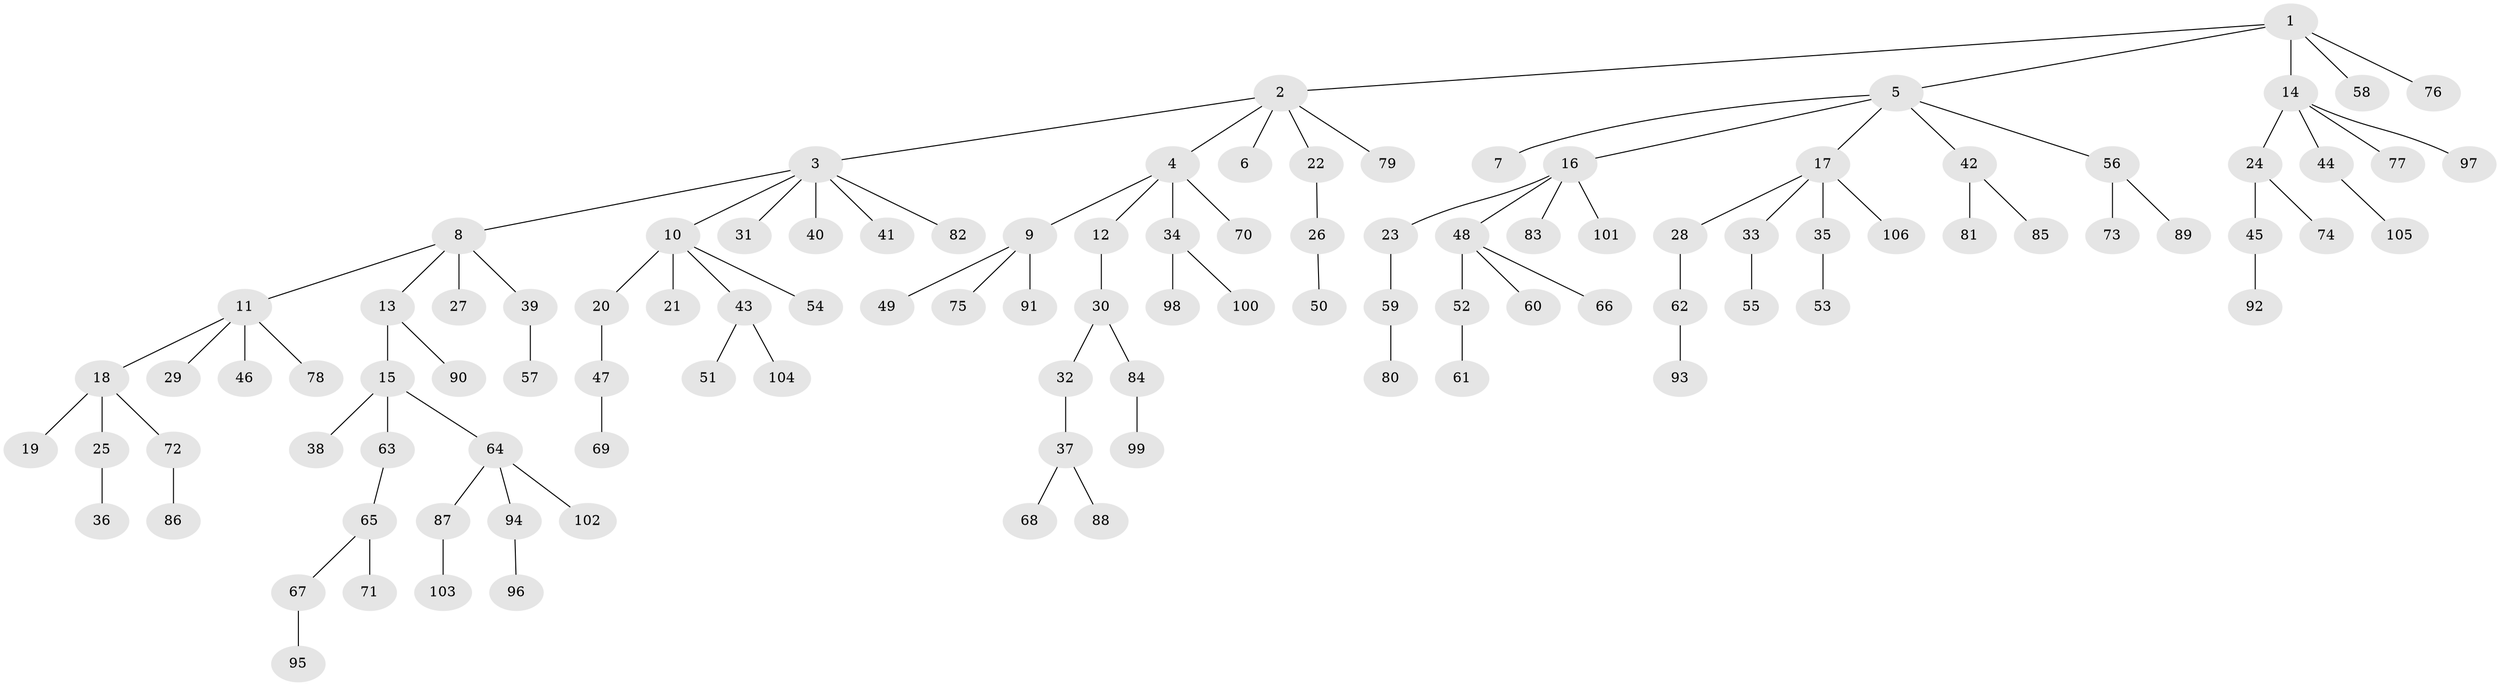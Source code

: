 // coarse degree distribution, {8: 0.014285714285714285, 5: 0.04285714285714286, 10: 0.014285714285714285, 4: 0.1, 1: 0.6285714285714286, 3: 0.07142857142857142, 2: 0.12857142857142856}
// Generated by graph-tools (version 1.1) at 2025/42/03/06/25 10:42:06]
// undirected, 106 vertices, 105 edges
graph export_dot {
graph [start="1"]
  node [color=gray90,style=filled];
  1;
  2;
  3;
  4;
  5;
  6;
  7;
  8;
  9;
  10;
  11;
  12;
  13;
  14;
  15;
  16;
  17;
  18;
  19;
  20;
  21;
  22;
  23;
  24;
  25;
  26;
  27;
  28;
  29;
  30;
  31;
  32;
  33;
  34;
  35;
  36;
  37;
  38;
  39;
  40;
  41;
  42;
  43;
  44;
  45;
  46;
  47;
  48;
  49;
  50;
  51;
  52;
  53;
  54;
  55;
  56;
  57;
  58;
  59;
  60;
  61;
  62;
  63;
  64;
  65;
  66;
  67;
  68;
  69;
  70;
  71;
  72;
  73;
  74;
  75;
  76;
  77;
  78;
  79;
  80;
  81;
  82;
  83;
  84;
  85;
  86;
  87;
  88;
  89;
  90;
  91;
  92;
  93;
  94;
  95;
  96;
  97;
  98;
  99;
  100;
  101;
  102;
  103;
  104;
  105;
  106;
  1 -- 2;
  1 -- 5;
  1 -- 14;
  1 -- 58;
  1 -- 76;
  2 -- 3;
  2 -- 4;
  2 -- 6;
  2 -- 22;
  2 -- 79;
  3 -- 8;
  3 -- 10;
  3 -- 31;
  3 -- 40;
  3 -- 41;
  3 -- 82;
  4 -- 9;
  4 -- 12;
  4 -- 34;
  4 -- 70;
  5 -- 7;
  5 -- 16;
  5 -- 17;
  5 -- 42;
  5 -- 56;
  8 -- 11;
  8 -- 13;
  8 -- 27;
  8 -- 39;
  9 -- 49;
  9 -- 75;
  9 -- 91;
  10 -- 20;
  10 -- 21;
  10 -- 43;
  10 -- 54;
  11 -- 18;
  11 -- 29;
  11 -- 46;
  11 -- 78;
  12 -- 30;
  13 -- 15;
  13 -- 90;
  14 -- 24;
  14 -- 44;
  14 -- 77;
  14 -- 97;
  15 -- 38;
  15 -- 63;
  15 -- 64;
  16 -- 23;
  16 -- 48;
  16 -- 83;
  16 -- 101;
  17 -- 28;
  17 -- 33;
  17 -- 35;
  17 -- 106;
  18 -- 19;
  18 -- 25;
  18 -- 72;
  20 -- 47;
  22 -- 26;
  23 -- 59;
  24 -- 45;
  24 -- 74;
  25 -- 36;
  26 -- 50;
  28 -- 62;
  30 -- 32;
  30 -- 84;
  32 -- 37;
  33 -- 55;
  34 -- 98;
  34 -- 100;
  35 -- 53;
  37 -- 68;
  37 -- 88;
  39 -- 57;
  42 -- 81;
  42 -- 85;
  43 -- 51;
  43 -- 104;
  44 -- 105;
  45 -- 92;
  47 -- 69;
  48 -- 52;
  48 -- 60;
  48 -- 66;
  52 -- 61;
  56 -- 73;
  56 -- 89;
  59 -- 80;
  62 -- 93;
  63 -- 65;
  64 -- 87;
  64 -- 94;
  64 -- 102;
  65 -- 67;
  65 -- 71;
  67 -- 95;
  72 -- 86;
  84 -- 99;
  87 -- 103;
  94 -- 96;
}
